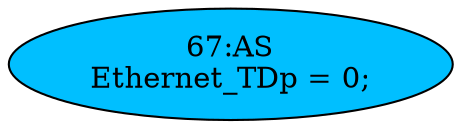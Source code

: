 strict digraph "" {
	node [label="\N"];
	"67:AS"	 [ast="<pyverilog.vparser.ast.Assign object at 0x7f9ff6c89410>",
		def_var="['Ethernet_TDp']",
		fillcolor=deepskyblue,
		label="67:AS
Ethernet_TDp = 0;",
		statements="[]",
		style=filled,
		typ=Assign,
		use_var="[]"];
}
